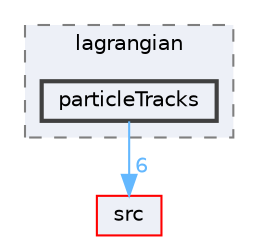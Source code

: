 digraph "applications/utilities/postProcessing/lagrangian/particleTracks"
{
 // LATEX_PDF_SIZE
  bgcolor="transparent";
  edge [fontname=Helvetica,fontsize=10,labelfontname=Helvetica,labelfontsize=10];
  node [fontname=Helvetica,fontsize=10,shape=box,height=0.2,width=0.4];
  compound=true
  subgraph clusterdir_1411ee221da8c78d686bfb322a9cbb04 {
    graph [ bgcolor="#edf0f7", pencolor="grey50", label="lagrangian", fontname=Helvetica,fontsize=10 style="filled,dashed", URL="dir_1411ee221da8c78d686bfb322a9cbb04.html",tooltip=""]
  dir_055edc88b7d6c0e1421b41f03f208a4c [label="particleTracks", fillcolor="#edf0f7", color="grey25", style="filled,bold", URL="dir_055edc88b7d6c0e1421b41f03f208a4c.html",tooltip=""];
  }
  dir_68267d1309a1af8e8297ef4c3efbcdba [label="src", fillcolor="#edf0f7", color="red", style="filled", URL="dir_68267d1309a1af8e8297ef4c3efbcdba.html",tooltip=""];
  dir_055edc88b7d6c0e1421b41f03f208a4c->dir_68267d1309a1af8e8297ef4c3efbcdba [headlabel="6", labeldistance=1.5 headhref="dir_002807_003729.html" href="dir_002807_003729.html" color="steelblue1" fontcolor="steelblue1"];
}
